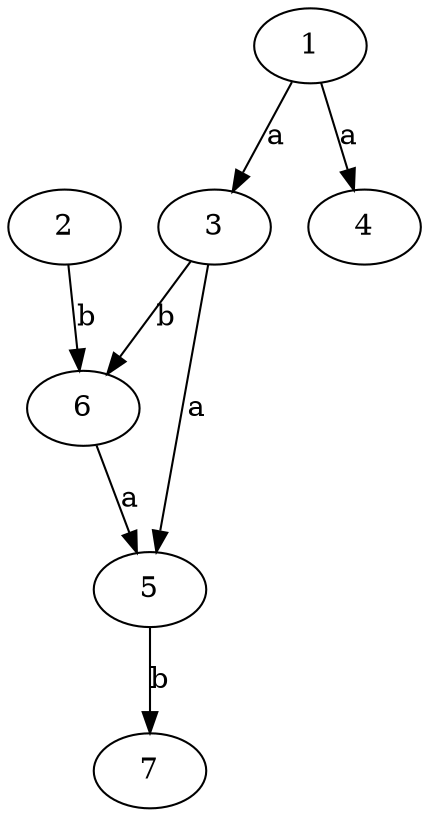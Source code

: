 strict digraph  {
	3 -> 5 [label=a];
	1 -> 3 [label=a];
	1 -> 4 [label=a];
	6 -> 5 [label=a];
	3 -> 6 [label=b];
	5 -> 7 [label=b];
	2 -> 6 [label=b];
}
